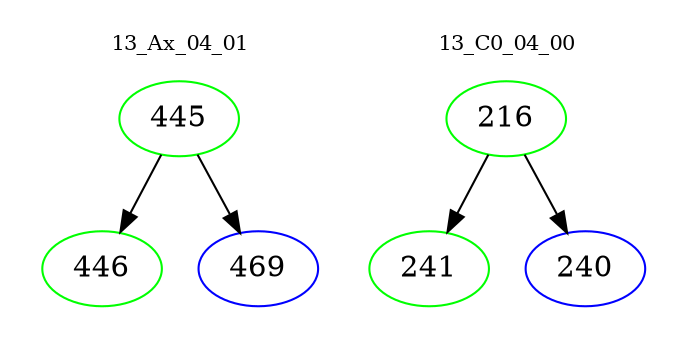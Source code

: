 digraph{
subgraph cluster_0 {
color = white
label = "13_Ax_04_01";
fontsize=10;
T0_445 [label="445", color="green"]
T0_445 -> T0_446 [color="black"]
T0_446 [label="446", color="green"]
T0_445 -> T0_469 [color="black"]
T0_469 [label="469", color="blue"]
}
subgraph cluster_1 {
color = white
label = "13_C0_04_00";
fontsize=10;
T1_216 [label="216", color="green"]
T1_216 -> T1_241 [color="black"]
T1_241 [label="241", color="green"]
T1_216 -> T1_240 [color="black"]
T1_240 [label="240", color="blue"]
}
}
